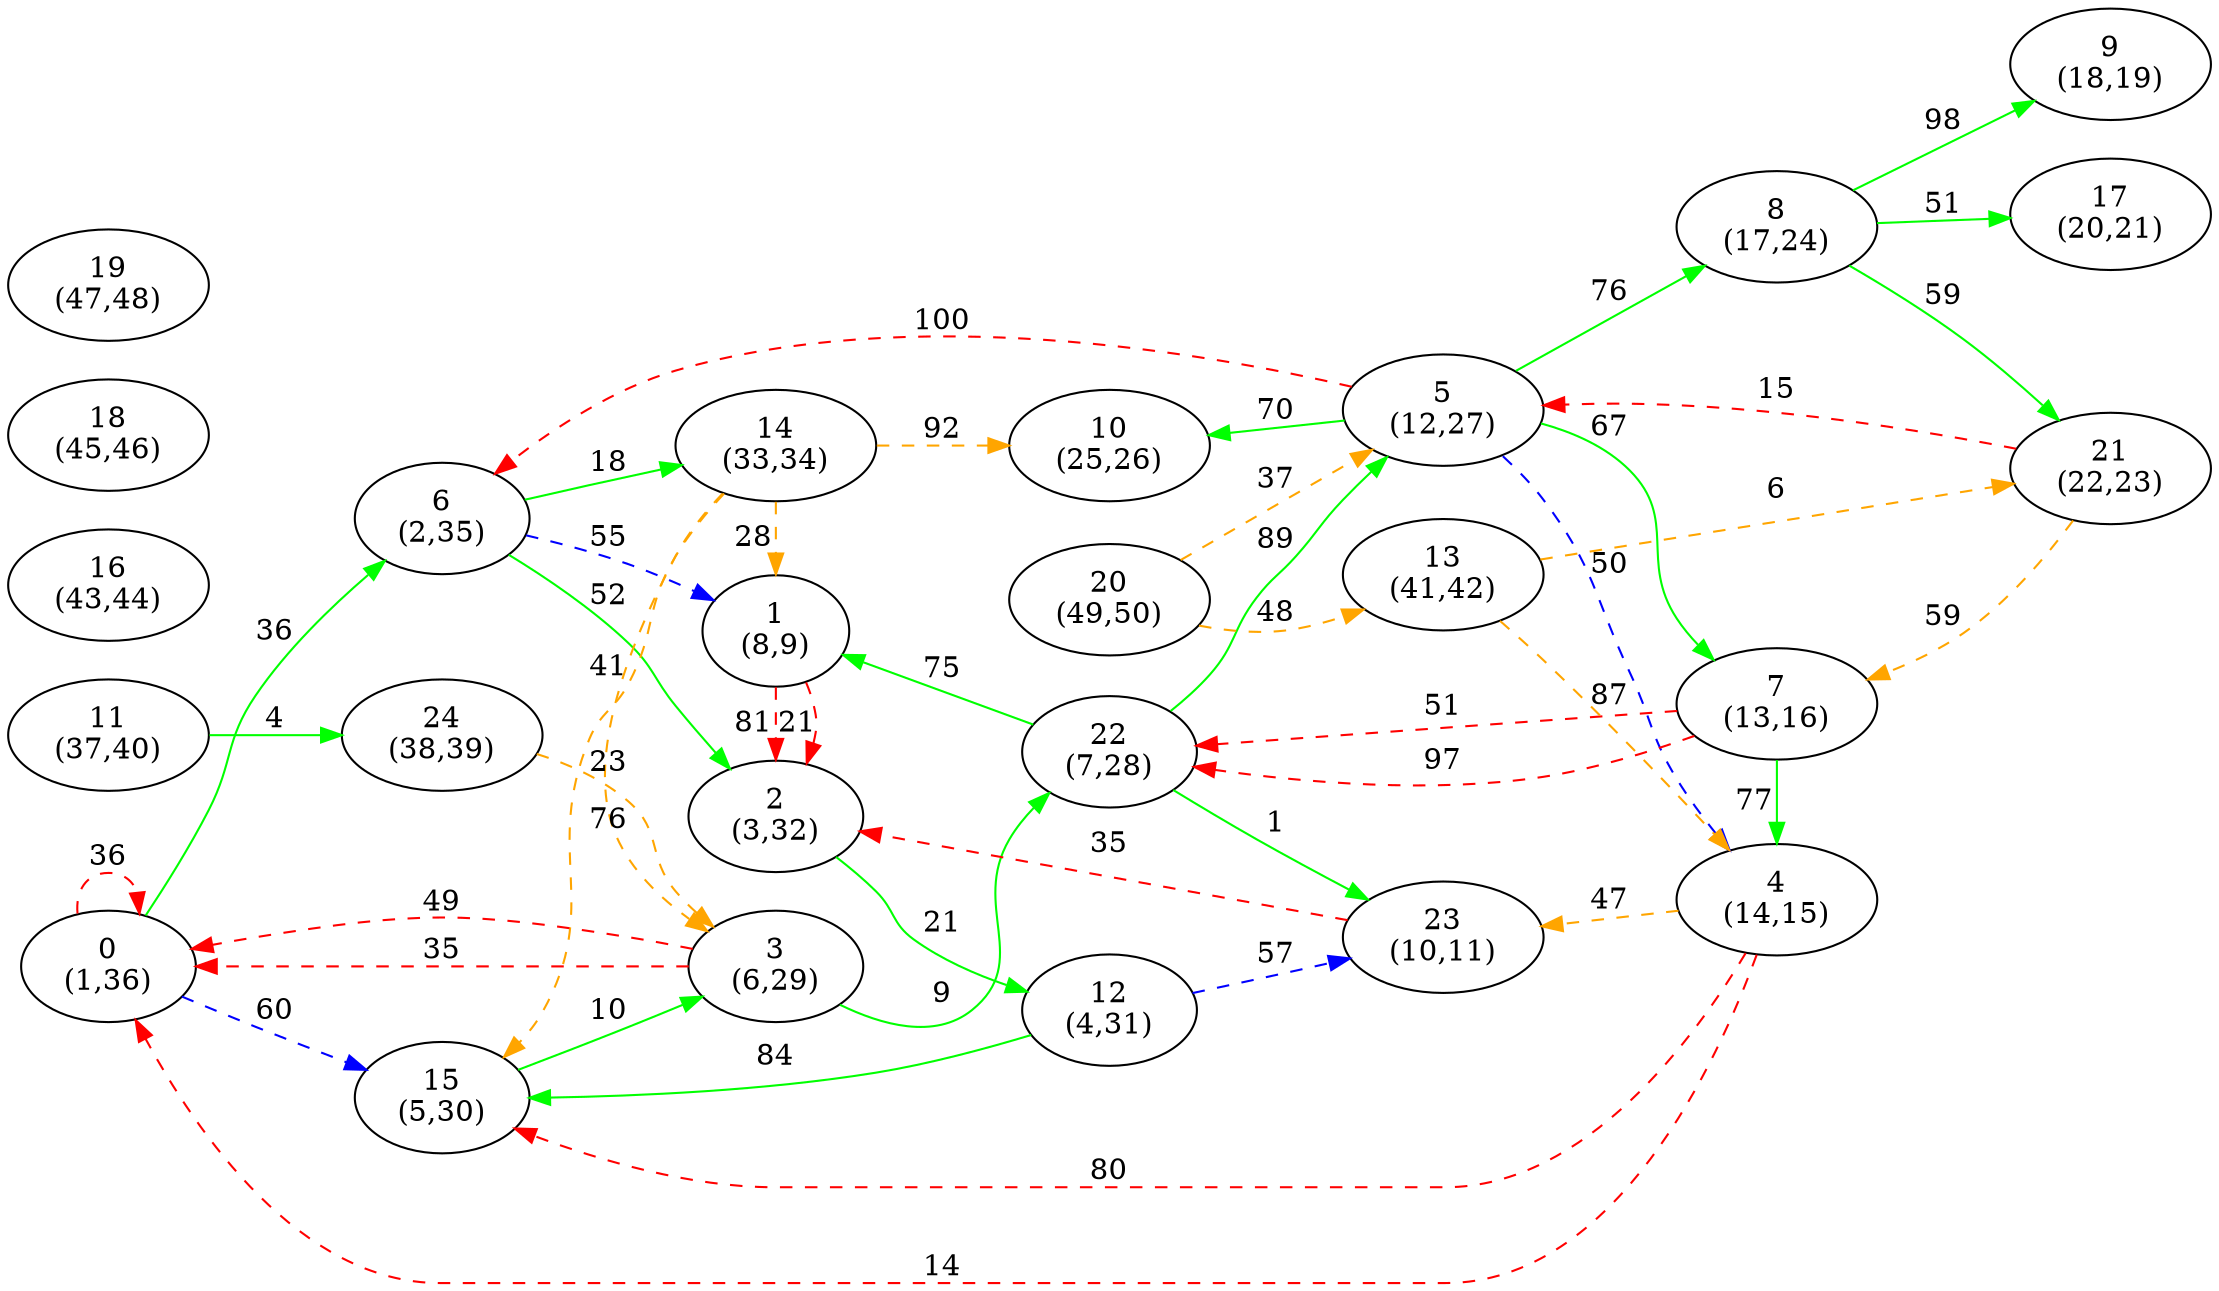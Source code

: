 digraph G {
ranksep = "equally";
rankdir = LR;
{rank = same; "0
(1,36)"; };
{rank = same; "6
(2,35)"; "15
(5,30)"; };
{rank = same; "2
(3,32)"; "14
(33,34)"; "1
(8,9)"; "3
(6,29)"; };
{rank = same; "12
(4,31)"; "10
(25,26)"; "22
(7,28)"; };
{rank = same; "23
(10,11)"; "5
(12,27)"; };
{rank = same; "7
(13,16)"; "8
(17,24)"; "4
(14,15)"; };
{rank = same; "9
(18,19)"; "17
(20,21)"; "21
(22,23)"; };
{rank = same; };
{rank = same; "11
(37,40)"; };
{rank = same; "24
(38,39)"; };
{rank = same; };
{rank = same; "13
(41,42)"; };
{rank = same; };
{rank = same; "16
(43,44)"; };
{rank = same; "18
(45,46)"; };
{rank = same; "19
(47,48)"; };
{rank = same; "20
(49,50)"; };
{rank = same; };
"0
(1,36)"->"6
(2,35)"[label="36" color = "green"];
"0
(1,36)"->"0
(1,36)"[label="36" color = "red" style = "dashed"];
"0
(1,36)"->"15
(5,30)"[label="60" color = "blue" style = "dashed"];
"6
(2,35)"->"2
(3,32)"[label="52" color = "green"];
"6
(2,35)"->"14
(33,34)"[label="18" color = "green"];
"6
(2,35)"->"1
(8,9)"[label="55" color = "blue" style = "dashed"];
"15
(5,30)"->"3
(6,29)"[label="10" color = "green"];
"2
(3,32)"->"12
(4,31)"[label="21" color = "green"];
"14
(33,34)"->"3
(6,29)"[label="76" color = "orange" style = "dashed"];
"14
(33,34)"->"1
(8,9)"[label="28" color = "orange" style = "dashed"];
"14
(33,34)"->"10
(25,26)"[label="92" color = "orange" style = "dashed"];
"14
(33,34)"->"15
(5,30)"[label="41" color = "orange" style = "dashed"];
"1
(8,9)"->"2
(3,32)"[label="81" color = "red" style = "dashed"];
"1
(8,9)"->"2
(3,32)"[label="21" color = "red" style = "dashed"];
"3
(6,29)"->"22
(7,28)"[label="9" color = "green"];
"3
(6,29)"->"0
(1,36)"[label="35" color = "red" style = "dashed"];
"3
(6,29)"->"0
(1,36)"[label="49" color = "red" style = "dashed"];
"12
(4,31)"->"15
(5,30)"[label="84" color = "green"];
"12
(4,31)"->"23
(10,11)"[label="57" color = "blue" style = "dashed"];
"10
(25,26)"
"22
(7,28)"->"1
(8,9)"[label="75" color = "green"];
"22
(7,28)"->"23
(10,11)"[label="1" color = "green"];
"22
(7,28)"->"5
(12,27)"[label="89" color = "green"];
"23
(10,11)"->"2
(3,32)"[label="35" color = "red" style = "dashed"];
"5
(12,27)"->"7
(13,16)"[label="67" color = "green"];
"5
(12,27)"->"8
(17,24)"[label="76" color = "green"];
"5
(12,27)"->"10
(25,26)"[label="70" color = "green"];
"5
(12,27)"->"6
(2,35)"[label="100" color = "red" style = "dashed"];
"5
(12,27)"->"4
(14,15)"[label="50" color = "blue" style = "dashed"];
"7
(13,16)"->"22
(7,28)"[label="97" color = "red" style = "dashed"];
"7
(13,16)"->"22
(7,28)"[label="51" color = "red" style = "dashed"];
"7
(13,16)"->"4
(14,15)"[label="77" color = "green"];
"8
(17,24)"->"9
(18,19)"[label="98" color = "green"];
"8
(17,24)"->"17
(20,21)"[label="51" color = "green"];
"8
(17,24)"->"21
(22,23)"[label="59" color = "green"];
"4
(14,15)"->"0
(1,36)"[label="14" color = "red" style = "dashed"];
"4
(14,15)"->"15
(5,30)"[label="80" color = "red" style = "dashed"];
"4
(14,15)"->"23
(10,11)"[label="47" color = "orange" style = "dashed"];
"9
(18,19)"
"17
(20,21)"
"21
(22,23)"->"7
(13,16)"[label="59" color = "orange" style = "dashed"];
"21
(22,23)"->"5
(12,27)"[label="15" color = "red" style = "dashed"];
"11
(37,40)"->"24
(38,39)"[label="4" color = "green"];
"24
(38,39)"->"3
(6,29)"[label="23" color = "orange" style = "dashed"];
"13
(41,42)"->"4
(14,15)"[label="87" color = "orange" style = "dashed"];
"13
(41,42)"->"21
(22,23)"[label="6" color = "orange" style = "dashed"];
"16
(43,44)"
"18
(45,46)"
"19
(47,48)"
"20
(49,50)"->"13
(41,42)"[label="48" color = "orange" style = "dashed"];
"20
(49,50)"->"5
(12,27)"[label="37" color = "orange" style = "dashed"];
}
